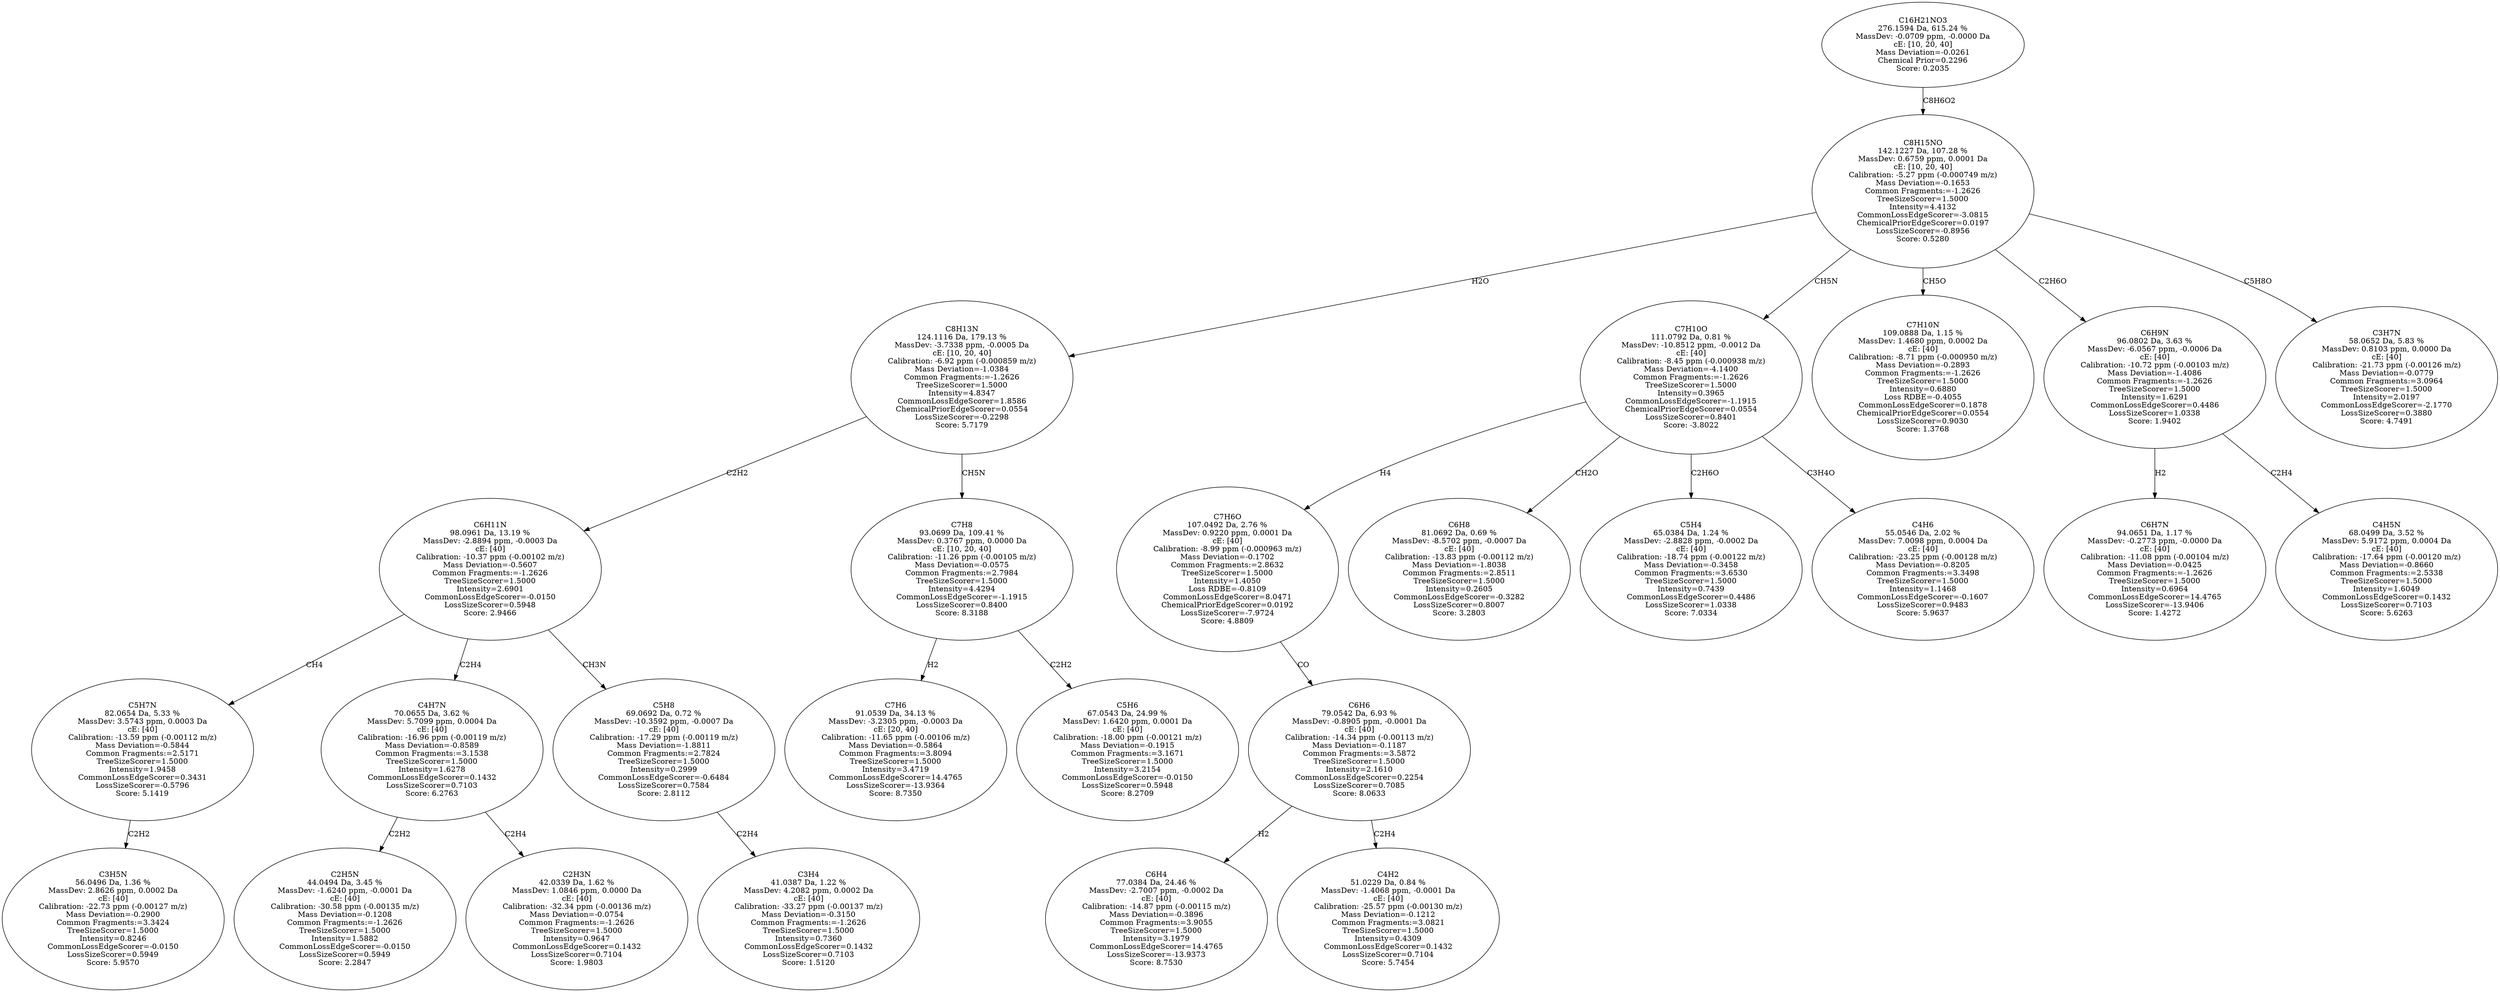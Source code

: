 strict digraph {
v1 [label="C3H5N\n56.0496 Da, 1.36 %\nMassDev: 2.8626 ppm, 0.0002 Da\ncE: [40]\nCalibration: -22.73 ppm (-0.00127 m/z)\nMass Deviation=-0.2900\nCommon Fragments:=3.3424\nTreeSizeScorer=1.5000\nIntensity=0.8246\nCommonLossEdgeScorer=-0.0150\nLossSizeScorer=0.5949\nScore: 5.9570"];
v2 [label="C5H7N\n82.0654 Da, 5.33 %\nMassDev: 3.5743 ppm, 0.0003 Da\ncE: [40]\nCalibration: -13.59 ppm (-0.00112 m/z)\nMass Deviation=-0.5844\nCommon Fragments:=2.5171\nTreeSizeScorer=1.5000\nIntensity=1.9458\nCommonLossEdgeScorer=0.3431\nLossSizeScorer=-0.5796\nScore: 5.1419"];
v3 [label="C2H5N\n44.0494 Da, 3.45 %\nMassDev: -1.6240 ppm, -0.0001 Da\ncE: [40]\nCalibration: -30.58 ppm (-0.00135 m/z)\nMass Deviation=-0.1208\nCommon Fragments:=-1.2626\nTreeSizeScorer=1.5000\nIntensity=1.5882\nCommonLossEdgeScorer=-0.0150\nLossSizeScorer=0.5949\nScore: 2.2847"];
v4 [label="C2H3N\n42.0339 Da, 1.62 %\nMassDev: 1.0846 ppm, 0.0000 Da\ncE: [40]\nCalibration: -32.34 ppm (-0.00136 m/z)\nMass Deviation=-0.0754\nCommon Fragments:=-1.2626\nTreeSizeScorer=1.5000\nIntensity=0.9647\nCommonLossEdgeScorer=0.1432\nLossSizeScorer=0.7104\nScore: 1.9803"];
v5 [label="C4H7N\n70.0655 Da, 3.62 %\nMassDev: 5.7099 ppm, 0.0004 Da\ncE: [40]\nCalibration: -16.96 ppm (-0.00119 m/z)\nMass Deviation=-0.8589\nCommon Fragments:=3.1538\nTreeSizeScorer=1.5000\nIntensity=1.6278\nCommonLossEdgeScorer=0.1432\nLossSizeScorer=0.7103\nScore: 6.2763"];
v6 [label="C3H4\n41.0387 Da, 1.22 %\nMassDev: 4.2082 ppm, 0.0002 Da\ncE: [40]\nCalibration: -33.27 ppm (-0.00137 m/z)\nMass Deviation=-0.3150\nCommon Fragments:=-1.2626\nTreeSizeScorer=1.5000\nIntensity=0.7360\nCommonLossEdgeScorer=0.1432\nLossSizeScorer=0.7103\nScore: 1.5120"];
v7 [label="C5H8\n69.0692 Da, 0.72 %\nMassDev: -10.3592 ppm, -0.0007 Da\ncE: [40]\nCalibration: -17.29 ppm (-0.00119 m/z)\nMass Deviation=-1.8811\nCommon Fragments:=2.7824\nTreeSizeScorer=1.5000\nIntensity=0.2999\nCommonLossEdgeScorer=-0.6484\nLossSizeScorer=0.7584\nScore: 2.8112"];
v8 [label="C6H11N\n98.0961 Da, 13.19 %\nMassDev: -2.8894 ppm, -0.0003 Da\ncE: [40]\nCalibration: -10.37 ppm (-0.00102 m/z)\nMass Deviation=-0.5607\nCommon Fragments:=-1.2626\nTreeSizeScorer=1.5000\nIntensity=2.6901\nCommonLossEdgeScorer=-0.0150\nLossSizeScorer=0.5948\nScore: 2.9466"];
v9 [label="C7H6\n91.0539 Da, 34.13 %\nMassDev: -3.2305 ppm, -0.0003 Da\ncE: [20, 40]\nCalibration: -11.65 ppm (-0.00106 m/z)\nMass Deviation=-0.5864\nCommon Fragments:=3.8094\nTreeSizeScorer=1.5000\nIntensity=3.4719\nCommonLossEdgeScorer=14.4765\nLossSizeScorer=-13.9364\nScore: 8.7350"];
v10 [label="C5H6\n67.0543 Da, 24.99 %\nMassDev: 1.6420 ppm, 0.0001 Da\ncE: [40]\nCalibration: -18.00 ppm (-0.00121 m/z)\nMass Deviation=-0.1915\nCommon Fragments:=3.1671\nTreeSizeScorer=1.5000\nIntensity=3.2154\nCommonLossEdgeScorer=-0.0150\nLossSizeScorer=0.5948\nScore: 8.2709"];
v11 [label="C7H8\n93.0699 Da, 109.41 %\nMassDev: 0.3767 ppm, 0.0000 Da\ncE: [10, 20, 40]\nCalibration: -11.26 ppm (-0.00105 m/z)\nMass Deviation=-0.0575\nCommon Fragments:=2.7984\nTreeSizeScorer=1.5000\nIntensity=4.4294\nCommonLossEdgeScorer=-1.1915\nLossSizeScorer=0.8400\nScore: 8.3188"];
v12 [label="C8H13N\n124.1116 Da, 179.13 %\nMassDev: -3.7338 ppm, -0.0005 Da\ncE: [10, 20, 40]\nCalibration: -6.92 ppm (-0.000859 m/z)\nMass Deviation=-1.0384\nCommon Fragments:=-1.2626\nTreeSizeScorer=1.5000\nIntensity=4.8347\nCommonLossEdgeScorer=1.8586\nChemicalPriorEdgeScorer=0.0554\nLossSizeScorer=-0.2298\nScore: 5.7179"];
v13 [label="C6H4\n77.0384 Da, 24.46 %\nMassDev: -2.7007 ppm, -0.0002 Da\ncE: [40]\nCalibration: -14.87 ppm (-0.00115 m/z)\nMass Deviation=-0.3896\nCommon Fragments:=3.9055\nTreeSizeScorer=1.5000\nIntensity=3.1979\nCommonLossEdgeScorer=14.4765\nLossSizeScorer=-13.9373\nScore: 8.7530"];
v14 [label="C4H2\n51.0229 Da, 0.84 %\nMassDev: -1.4068 ppm, -0.0001 Da\ncE: [40]\nCalibration: -25.57 ppm (-0.00130 m/z)\nMass Deviation=-0.1212\nCommon Fragments:=3.0821\nTreeSizeScorer=1.5000\nIntensity=0.4309\nCommonLossEdgeScorer=0.1432\nLossSizeScorer=0.7104\nScore: 5.7454"];
v15 [label="C6H6\n79.0542 Da, 6.93 %\nMassDev: -0.8905 ppm, -0.0001 Da\ncE: [40]\nCalibration: -14.34 ppm (-0.00113 m/z)\nMass Deviation=-0.1187\nCommon Fragments:=3.5872\nTreeSizeScorer=1.5000\nIntensity=2.1610\nCommonLossEdgeScorer=0.2254\nLossSizeScorer=0.7085\nScore: 8.0633"];
v16 [label="C7H6O\n107.0492 Da, 2.76 %\nMassDev: 0.9220 ppm, 0.0001 Da\ncE: [40]\nCalibration: -8.99 ppm (-0.000963 m/z)\nMass Deviation=-0.1702\nCommon Fragments:=2.8632\nTreeSizeScorer=1.5000\nIntensity=1.4050\nLoss RDBE=-0.8109\nCommonLossEdgeScorer=8.0471\nChemicalPriorEdgeScorer=0.0192\nLossSizeScorer=-7.9724\nScore: 4.8809"];
v17 [label="C6H8\n81.0692 Da, 0.69 %\nMassDev: -8.5702 ppm, -0.0007 Da\ncE: [40]\nCalibration: -13.83 ppm (-0.00112 m/z)\nMass Deviation=-1.8038\nCommon Fragments:=2.8511\nTreeSizeScorer=1.5000\nIntensity=0.2605\nCommonLossEdgeScorer=-0.3282\nLossSizeScorer=0.8007\nScore: 3.2803"];
v18 [label="C5H4\n65.0384 Da, 1.24 %\nMassDev: -2.8828 ppm, -0.0002 Da\ncE: [40]\nCalibration: -18.74 ppm (-0.00122 m/z)\nMass Deviation=-0.3458\nCommon Fragments:=3.6530\nTreeSizeScorer=1.5000\nIntensity=0.7439\nCommonLossEdgeScorer=0.4486\nLossSizeScorer=1.0338\nScore: 7.0334"];
v19 [label="C4H6\n55.0546 Da, 2.02 %\nMassDev: 7.0098 ppm, 0.0004 Da\ncE: [40]\nCalibration: -23.25 ppm (-0.00128 m/z)\nMass Deviation=-0.8205\nCommon Fragments:=3.3498\nTreeSizeScorer=1.5000\nIntensity=1.1468\nCommonLossEdgeScorer=-0.1607\nLossSizeScorer=0.9483\nScore: 5.9637"];
v20 [label="C7H10O\n111.0792 Da, 0.81 %\nMassDev: -10.8512 ppm, -0.0012 Da\ncE: [40]\nCalibration: -8.45 ppm (-0.000938 m/z)\nMass Deviation=-4.1400\nCommon Fragments:=-1.2626\nTreeSizeScorer=1.5000\nIntensity=0.3965\nCommonLossEdgeScorer=-1.1915\nChemicalPriorEdgeScorer=0.0554\nLossSizeScorer=0.8401\nScore: -3.8022"];
v21 [label="C7H10N\n109.0888 Da, 1.15 %\nMassDev: 1.4680 ppm, 0.0002 Da\ncE: [40]\nCalibration: -8.71 ppm (-0.000950 m/z)\nMass Deviation=-0.2893\nCommon Fragments:=-1.2626\nTreeSizeScorer=1.5000\nIntensity=0.6880\nLoss RDBE=-0.4055\nCommonLossEdgeScorer=0.1878\nChemicalPriorEdgeScorer=0.0554\nLossSizeScorer=0.9030\nScore: 1.3768"];
v22 [label="C6H7N\n94.0651 Da, 1.17 %\nMassDev: -0.2773 ppm, -0.0000 Da\ncE: [40]\nCalibration: -11.08 ppm (-0.00104 m/z)\nMass Deviation=-0.0425\nCommon Fragments:=-1.2626\nTreeSizeScorer=1.5000\nIntensity=0.6964\nCommonLossEdgeScorer=14.4765\nLossSizeScorer=-13.9406\nScore: 1.4272"];
v23 [label="C4H5N\n68.0499 Da, 3.52 %\nMassDev: 5.9172 ppm, 0.0004 Da\ncE: [40]\nCalibration: -17.64 ppm (-0.00120 m/z)\nMass Deviation=-0.8660\nCommon Fragments:=2.5338\nTreeSizeScorer=1.5000\nIntensity=1.6049\nCommonLossEdgeScorer=0.1432\nLossSizeScorer=0.7103\nScore: 5.6263"];
v24 [label="C6H9N\n96.0802 Da, 3.63 %\nMassDev: -6.0567 ppm, -0.0006 Da\ncE: [40]\nCalibration: -10.72 ppm (-0.00103 m/z)\nMass Deviation=-1.4086\nCommon Fragments:=-1.2626\nTreeSizeScorer=1.5000\nIntensity=1.6291\nCommonLossEdgeScorer=0.4486\nLossSizeScorer=1.0338\nScore: 1.9402"];
v25 [label="C3H7N\n58.0652 Da, 5.83 %\nMassDev: 0.8103 ppm, 0.0000 Da\ncE: [40]\nCalibration: -21.73 ppm (-0.00126 m/z)\nMass Deviation=-0.0779\nCommon Fragments:=3.0964\nTreeSizeScorer=1.5000\nIntensity=2.0197\nCommonLossEdgeScorer=-2.1770\nLossSizeScorer=0.3880\nScore: 4.7491"];
v26 [label="C8H15NO\n142.1227 Da, 107.28 %\nMassDev: 0.6759 ppm, 0.0001 Da\ncE: [10, 20, 40]\nCalibration: -5.27 ppm (-0.000749 m/z)\nMass Deviation=-0.1653\nCommon Fragments:=-1.2626\nTreeSizeScorer=1.5000\nIntensity=4.4132\nCommonLossEdgeScorer=-3.0815\nChemicalPriorEdgeScorer=0.0197\nLossSizeScorer=-0.8956\nScore: 0.5280"];
v27 [label="C16H21NO3\n276.1594 Da, 615.24 %\nMassDev: -0.0709 ppm, -0.0000 Da\ncE: [10, 20, 40]\nMass Deviation=-0.0261\nChemical Prior=0.2296\nScore: 0.2035"];
v2 -> v1 [label="C2H2"];
v8 -> v2 [label="CH4"];
v5 -> v3 [label="C2H2"];
v5 -> v4 [label="C2H4"];
v8 -> v5 [label="C2H4"];
v7 -> v6 [label="C2H4"];
v8 -> v7 [label="CH3N"];
v12 -> v8 [label="C2H2"];
v11 -> v9 [label="H2"];
v11 -> v10 [label="C2H2"];
v12 -> v11 [label="CH5N"];
v26 -> v12 [label="H2O"];
v15 -> v13 [label="H2"];
v15 -> v14 [label="C2H4"];
v16 -> v15 [label="CO"];
v20 -> v16 [label="H4"];
v20 -> v17 [label="CH2O"];
v20 -> v18 [label="C2H6O"];
v20 -> v19 [label="C3H4O"];
v26 -> v20 [label="CH5N"];
v26 -> v21 [label="CH5O"];
v24 -> v22 [label="H2"];
v24 -> v23 [label="C2H4"];
v26 -> v24 [label="C2H6O"];
v26 -> v25 [label="C5H8O"];
v27 -> v26 [label="C8H6O2"];
}